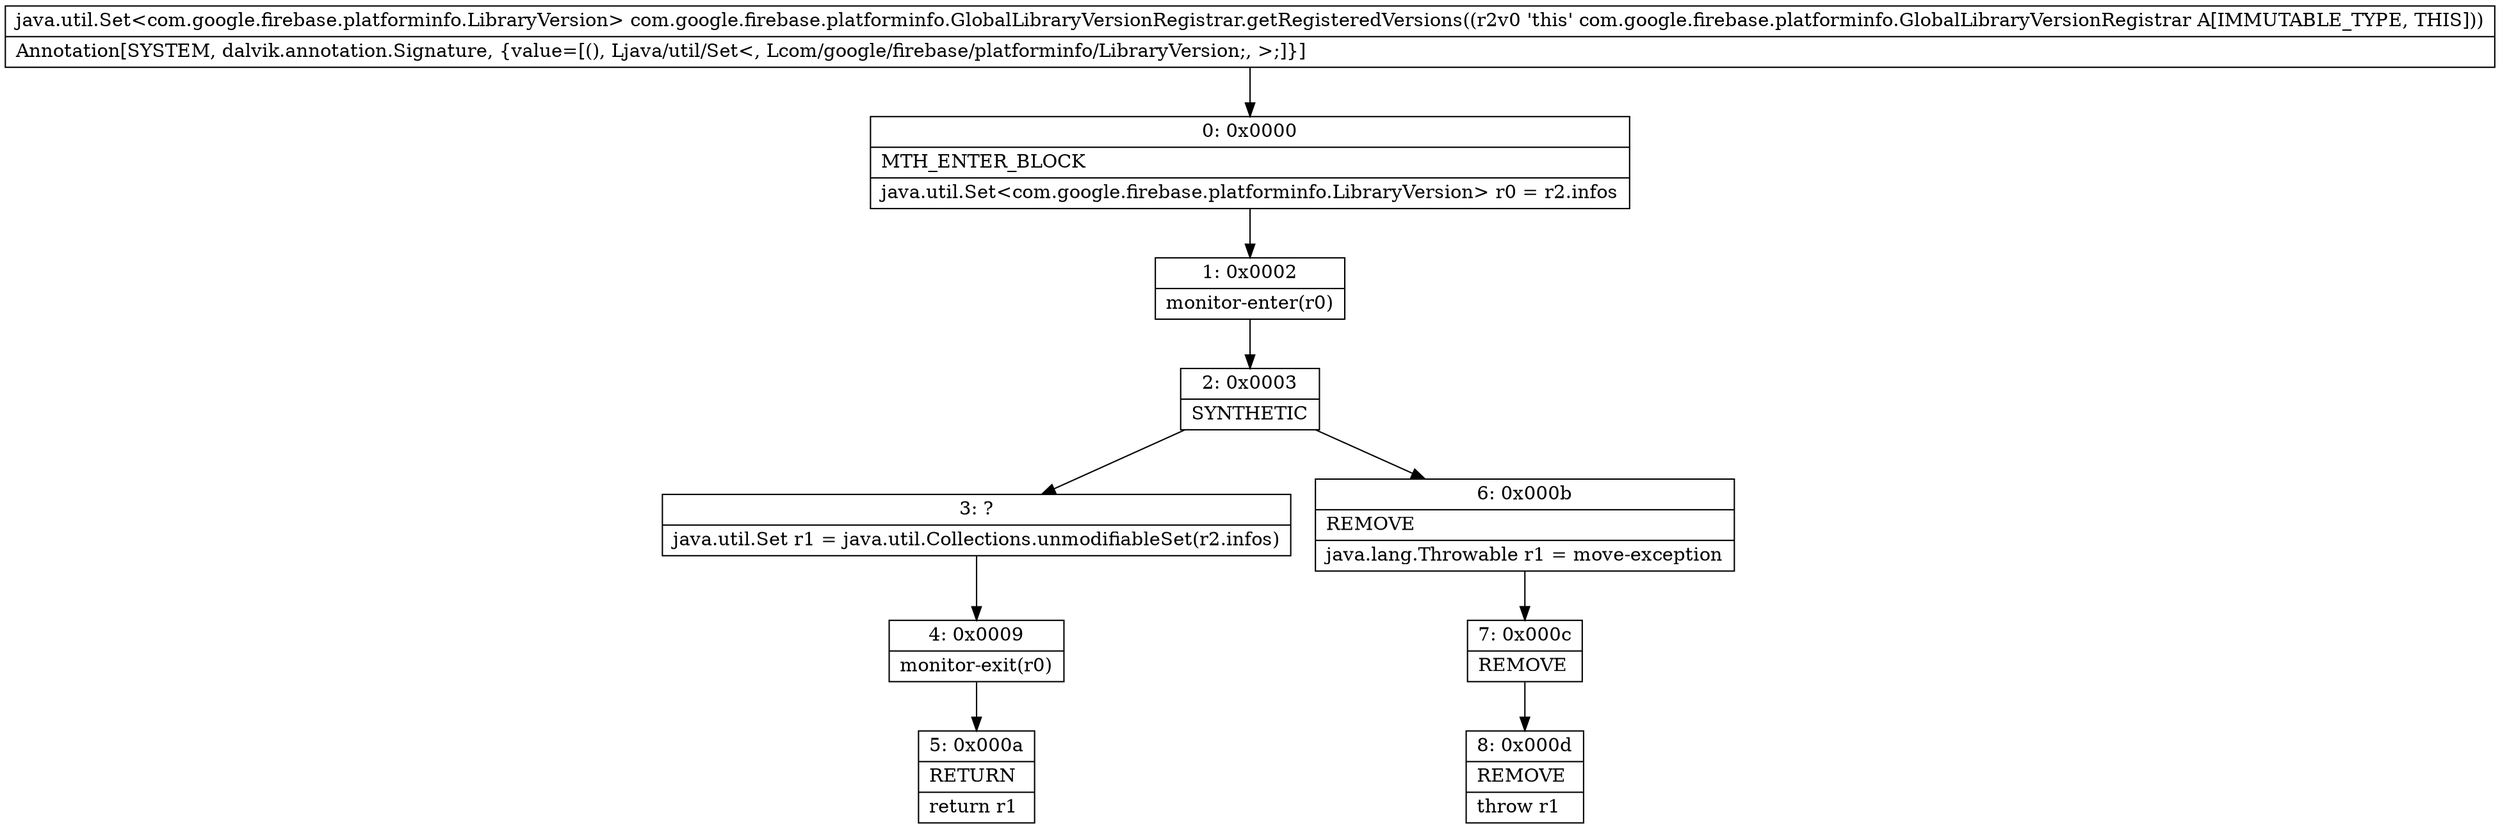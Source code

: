 digraph "CFG forcom.google.firebase.platforminfo.GlobalLibraryVersionRegistrar.getRegisteredVersions()Ljava\/util\/Set;" {
Node_0 [shape=record,label="{0\:\ 0x0000|MTH_ENTER_BLOCK\l|java.util.Set\<com.google.firebase.platforminfo.LibraryVersion\> r0 = r2.infos\l}"];
Node_1 [shape=record,label="{1\:\ 0x0002|monitor\-enter(r0)\l}"];
Node_2 [shape=record,label="{2\:\ 0x0003|SYNTHETIC\l}"];
Node_3 [shape=record,label="{3\:\ ?|java.util.Set r1 = java.util.Collections.unmodifiableSet(r2.infos)\l}"];
Node_4 [shape=record,label="{4\:\ 0x0009|monitor\-exit(r0)\l}"];
Node_5 [shape=record,label="{5\:\ 0x000a|RETURN\l|return r1\l}"];
Node_6 [shape=record,label="{6\:\ 0x000b|REMOVE\l|java.lang.Throwable r1 = move\-exception\l}"];
Node_7 [shape=record,label="{7\:\ 0x000c|REMOVE\l}"];
Node_8 [shape=record,label="{8\:\ 0x000d|REMOVE\l|throw r1\l}"];
MethodNode[shape=record,label="{java.util.Set\<com.google.firebase.platforminfo.LibraryVersion\> com.google.firebase.platforminfo.GlobalLibraryVersionRegistrar.getRegisteredVersions((r2v0 'this' com.google.firebase.platforminfo.GlobalLibraryVersionRegistrar A[IMMUTABLE_TYPE, THIS]))  | Annotation[SYSTEM, dalvik.annotation.Signature, \{value=[(), Ljava\/util\/Set\<, Lcom\/google\/firebase\/platforminfo\/LibraryVersion;, \>;]\}]\l}"];
MethodNode -> Node_0;
Node_0 -> Node_1;
Node_1 -> Node_2;
Node_2 -> Node_3;
Node_2 -> Node_6;
Node_3 -> Node_4;
Node_4 -> Node_5;
Node_6 -> Node_7;
Node_7 -> Node_8;
}

